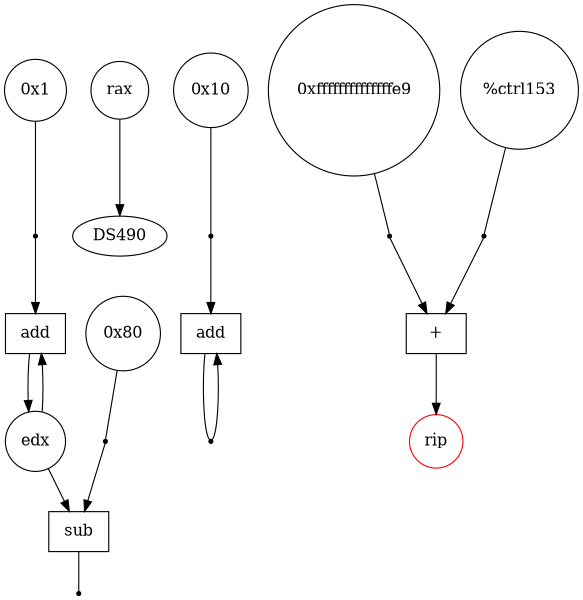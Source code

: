 digraph test{
	size = "4,4";
"0x1488" [label = "0x1", shape = "circle"];
"t1d488" [label = "t1d", shape = "point"];
"0x1488" -> "t1d488" ["dir" = "none"];
"add489" [label = "add", shape = "box"];
"edx489" [label = "edx", shape = "point"];
"edx489" [label = "edx", shape = "circle"];
"edx489" -> "add489";
"t1d488" -> "add489";
"edx489" [label = "edx", shape = "circle"];
"add489" -> "edx489";
"rax490" [label = "rax", shape = "circle"];
"rax490" -> "DS490";
"0x10492" [label = "0x10", shape = "circle"];
"t1492" [label = "t1", shape = "point"];
"0x10492" -> "t1492" ["dir" = "none"];
"add493" [label = "add", shape = "box"];
"rax493" [label = "rax", shape = "point"];
"rax493" [label = "rax", shape = "point"];
"rax493" -> "add493";
"t1492" -> "add493";
"rax493" [label = "rax", shape = "point"];
"add493" -> "rax493"["dir" = "none"];
"0x80494" [label = "0x80", shape = "circle"];
"t1d494" [label = "t1d", shape = "point"];
"0x80494" -> "t1d494" ["dir" = "none"];
"sub495" [label = "sub", shape = "box"];
"t0d495" [label = "t0d", shape = "point"];
"edx489" -> "sub495";
"t1d494" -> "sub495";
"t0d495" [label = "t0d", shape = "point"];
"sub495" -> "t0d495"["dir" = "none"];
"t1496" [label = "t1", shape = "point"];
"%ctrl153496" [label = "%ctrl153", shape = "circle"];
"%ctrl153496" -> "t1496"["dir" = "none"];
"0xffffffffffffffe9497" [label = "0xffffffffffffffe9", shape = "circle"];
"t2497" [label = "t2", shape = "point"];
"0xffffffffffffffe9497" -> "t2497" ["dir" = "none"];
"add498" [label = "+", shape = "box"];
"rip498" [label = "rip", shape = "circle", color = "red"];
"t1496" -> "add498"; 
"t2497" -> "add498"; 
"add498" -> "rip498";
}